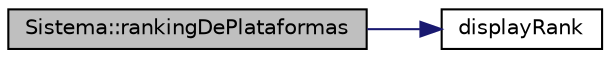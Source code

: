 digraph "Sistema::rankingDePlataformas"
{
  edge [fontname="Helvetica",fontsize="10",labelfontname="Helvetica",labelfontsize="10"];
  node [fontname="Helvetica",fontsize="10",shape=record];
  rankdir="LR";
  Node79 [label="Sistema::rankingDePlataformas",height=0.2,width=0.4,color="black", fillcolor="grey75", style="filled", fontcolor="black"];
  Node79 -> Node80 [color="midnightblue",fontsize="10",style="solid",fontname="Helvetica"];
  Node80 [label="displayRank",height=0.2,width=0.4,color="black", fillcolor="white", style="filled",URL="$_sistema_8cpp.html#a9a4d5048551696a97f3dfff84b4d736d"];
}
